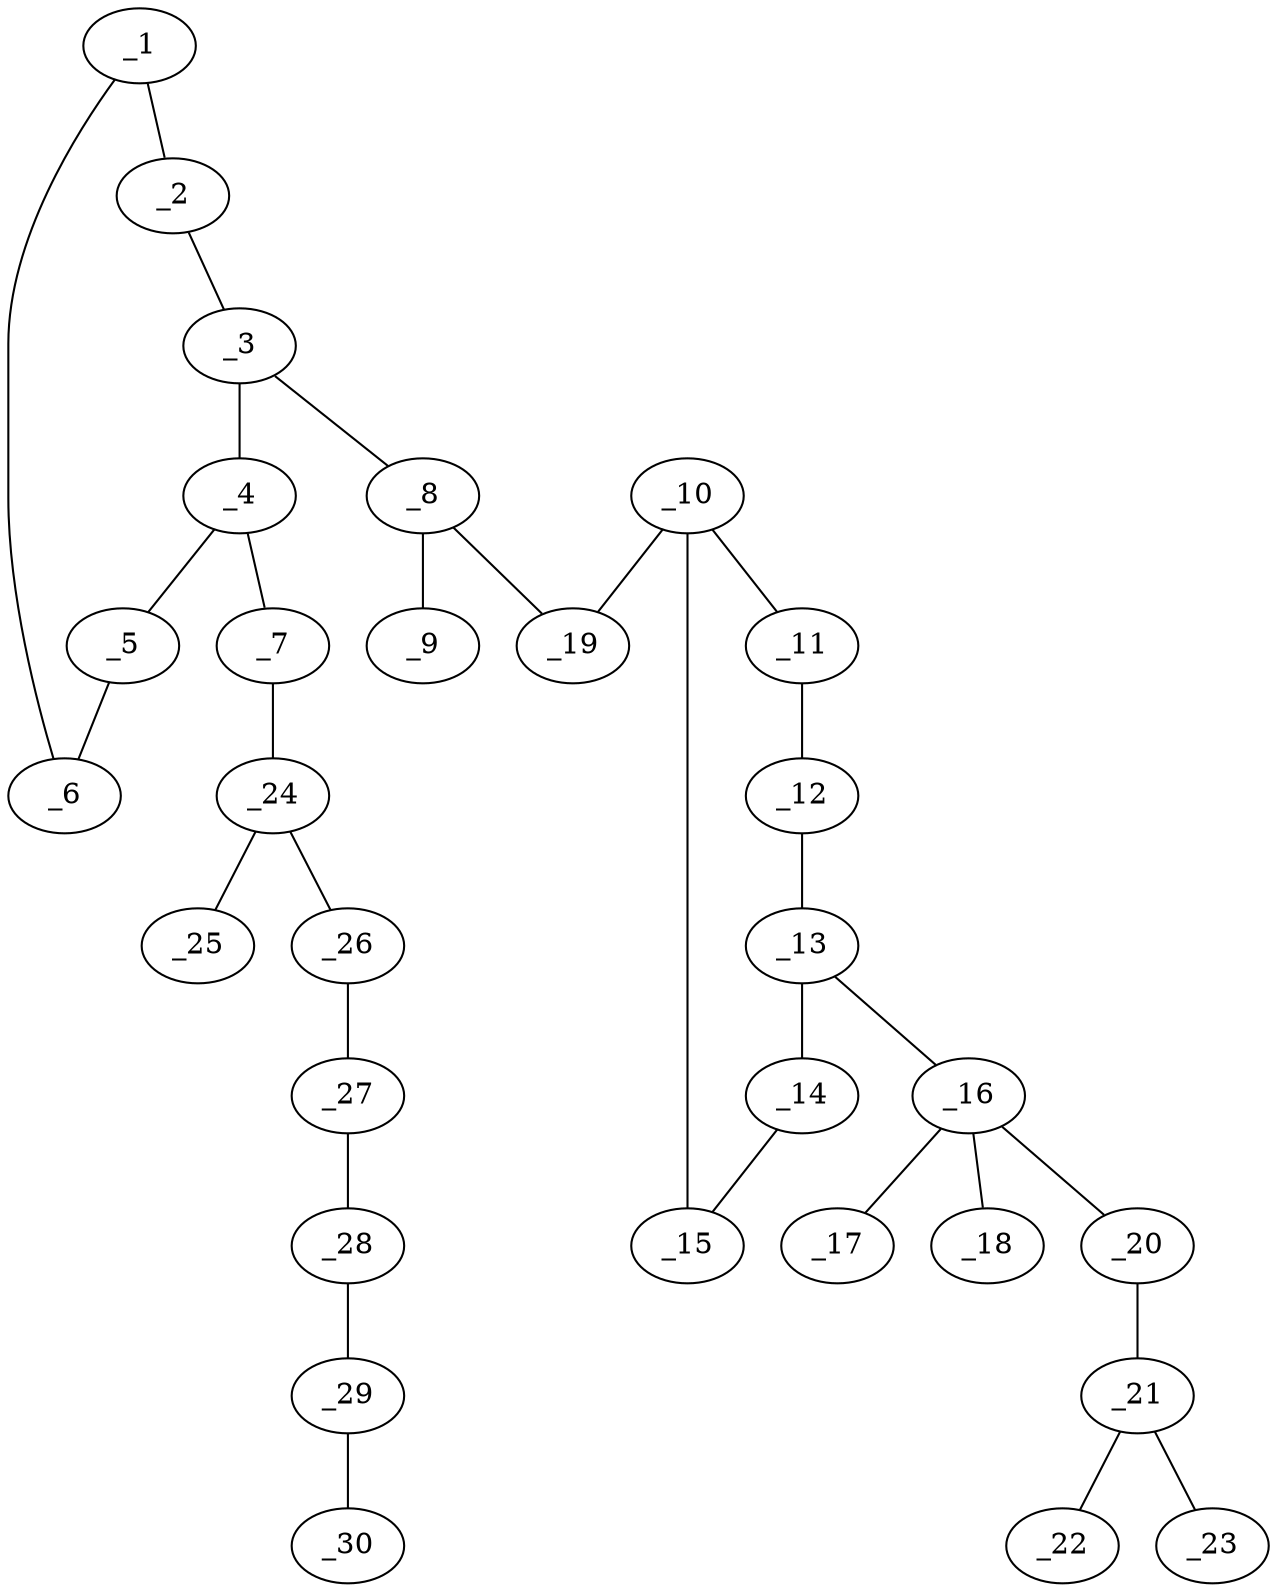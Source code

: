 graph molid694553 {
	_1	 [charge=0,
		chem=1,
		symbol="C  ",
		x=2,
		y="-4.5"];
	_2	 [charge=0,
		chem=1,
		symbol="C  ",
		x=2,
		y="-3.5"];
	_1 -- _2	 [valence=1];
	_6	 [charge=0,
		chem=1,
		symbol="C  ",
		x="2.866",
		y="-5"];
	_1 -- _6	 [valence=2];
	_3	 [charge=0,
		chem=1,
		symbol="C  ",
		x="2.866",
		y="-3"];
	_2 -- _3	 [valence=2];
	_4	 [charge=0,
		chem=1,
		symbol="C  ",
		x="3.7321",
		y="-3.5"];
	_3 -- _4	 [valence=1];
	_8	 [charge=0,
		chem=1,
		symbol="C  ",
		x="2.866",
		y="-2"];
	_3 -- _8	 [valence=1];
	_5	 [charge=0,
		chem=1,
		symbol="C  ",
		x="3.7321",
		y="-4.5"];
	_4 -- _5	 [valence=2];
	_7	 [charge=0,
		chem=5,
		symbol="S  ",
		x="4.5981",
		y="-3"];
	_4 -- _7	 [valence=1];
	_5 -- _6	 [valence=1];
	_24	 [charge=0,
		chem=1,
		symbol="C  ",
		x="5.4641",
		y="-3.5"];
	_7 -- _24	 [valence=1];
	_9	 [charge=0,
		chem=2,
		symbol="O  ",
		x=2,
		y="-1.5"];
	_8 -- _9	 [valence=2];
	_19	 [charge=0,
		chem=4,
		symbol="N  ",
		x="3.7321",
		y="-1.5"];
	_8 -- _19	 [valence=1];
	_10	 [charge=0,
		chem=1,
		symbol="C  ",
		x="3.7321",
		y="-0.5"];
	_11	 [charge=0,
		chem=1,
		symbol="C  ",
		x="4.5981",
		y=0];
	_10 -- _11	 [valence=1];
	_15	 [charge=0,
		chem=1,
		symbol="C  ",
		x="2.866",
		y=0];
	_10 -- _15	 [valence=2];
	_10 -- _19	 [valence=1];
	_12	 [charge=0,
		chem=1,
		symbol="C  ",
		x="4.5981",
		y=1];
	_11 -- _12	 [valence=2];
	_13	 [charge=0,
		chem=1,
		symbol="C  ",
		x="3.7321",
		y="1.5"];
	_12 -- _13	 [valence=1];
	_14	 [charge=0,
		chem=1,
		symbol="C  ",
		x="2.866",
		y=1];
	_13 -- _14	 [valence=2];
	_16	 [charge=0,
		chem=5,
		symbol="S  ",
		x="3.7321",
		y="2.5"];
	_13 -- _16	 [valence=1];
	_14 -- _15	 [valence=1];
	_17	 [charge=0,
		chem=2,
		symbol="O  ",
		x="4.7321",
		y="2.5"];
	_16 -- _17	 [valence=2];
	_18	 [charge=0,
		chem=2,
		symbol="O  ",
		x="2.7321",
		y="2.5"];
	_16 -- _18	 [valence=2];
	_20	 [charge=0,
		chem=4,
		symbol="N  ",
		x="3.7321",
		y="3.5"];
	_16 -- _20	 [valence=1];
	_21	 [charge=0,
		chem=1,
		symbol="C  ",
		x="4.5981",
		y=4];
	_20 -- _21	 [valence=1];
	_22	 [charge=0,
		chem=2,
		symbol="O  ",
		x="4.5981",
		y=5];
	_21 -- _22	 [valence=2];
	_23	 [charge=0,
		chem=1,
		symbol="C  ",
		x="5.4641",
		y="3.5"];
	_21 -- _23	 [valence=1];
	_25	 [charge=0,
		chem=2,
		symbol="O  ",
		x="5.4641",
		y="-4.5"];
	_24 -- _25	 [valence=2];
	_26	 [charge=0,
		chem=1,
		symbol="C  ",
		x="6.3301",
		y="-3"];
	_24 -- _26	 [valence=1];
	_27	 [charge=0,
		chem=1,
		symbol="C  ",
		x="7.1962",
		y="-3.5"];
	_26 -- _27	 [valence=1];
	_28	 [charge=0,
		chem=1,
		symbol="C  ",
		x="8.0622",
		y="-3"];
	_27 -- _28	 [valence=1];
	_29	 [charge=0,
		chem=1,
		symbol="C  ",
		x="8.9282",
		y="-3.5"];
	_28 -- _29	 [valence=1];
	_30	 [charge=0,
		chem=10,
		symbol="Br ",
		x="9.7942",
		y="-3"];
	_29 -- _30	 [valence=1];
}
